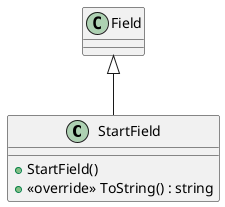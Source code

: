 @startuml
class StartField {
    + StartField()
    + <<override>> ToString() : string
}
Field <|-- StartField
@enduml
